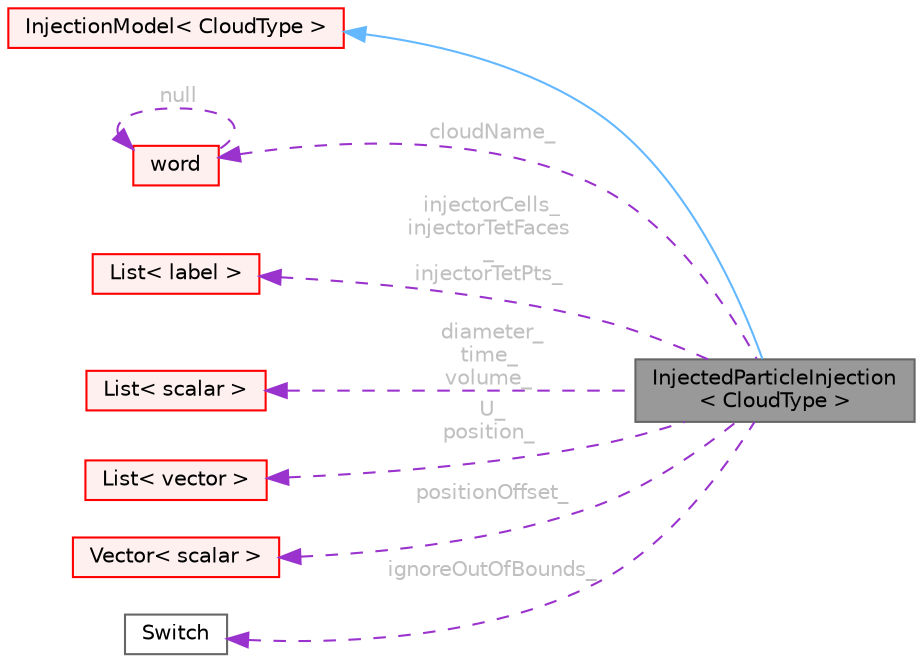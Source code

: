 digraph "InjectedParticleInjection&lt; CloudType &gt;"
{
 // LATEX_PDF_SIZE
  bgcolor="transparent";
  edge [fontname=Helvetica,fontsize=10,labelfontname=Helvetica,labelfontsize=10];
  node [fontname=Helvetica,fontsize=10,shape=box,height=0.2,width=0.4];
  rankdir="LR";
  Node1 [id="Node000001",label="InjectedParticleInjection\l\< CloudType \>",height=0.2,width=0.4,color="gray40", fillcolor="grey60", style="filled", fontcolor="black",tooltip="Replays an set of particle data based on an injectedParticleCloud, using the assumption of one partic..."];
  Node2 -> Node1 [id="edge1_Node000001_Node000002",dir="back",color="steelblue1",style="solid",tooltip=" "];
  Node2 [id="Node000002",label="InjectionModel\< CloudType \>",height=0.2,width=0.4,color="red", fillcolor="#FFF0F0", style="filled",URL="$classFoam_1_1InjectionModel.html",tooltip="Templated injection model class."];
  Node5 -> Node1 [id="edge2_Node000001_Node000005",dir="back",color="darkorchid3",style="dashed",tooltip=" ",label=" cloudName_",fontcolor="grey" ];
  Node5 [id="Node000005",label="word",height=0.2,width=0.4,color="red", fillcolor="#FFF0F0", style="filled",URL="$classFoam_1_1word.html",tooltip="A class for handling words, derived from Foam::string."];
  Node5 -> Node5 [id="edge3_Node000005_Node000005",dir="back",color="darkorchid3",style="dashed",tooltip=" ",label=" null",fontcolor="grey" ];
  Node33 -> Node1 [id="edge4_Node000001_Node000033",dir="back",color="darkorchid3",style="dashed",tooltip=" ",label=" injectorCells_\ninjectorTetFaces\l_\ninjectorTetPts_",fontcolor="grey" ];
  Node33 [id="Node000033",label="List\< label \>",height=0.2,width=0.4,color="red", fillcolor="#FFF0F0", style="filled",URL="$classFoam_1_1List.html",tooltip=" "];
  Node37 -> Node1 [id="edge5_Node000001_Node000037",dir="back",color="darkorchid3",style="dashed",tooltip=" ",label=" diameter_\ntime_\nvolume_",fontcolor="grey" ];
  Node37 [id="Node000037",label="List\< scalar \>",height=0.2,width=0.4,color="red", fillcolor="#FFF0F0", style="filled",URL="$classFoam_1_1List.html",tooltip=" "];
  Node39 -> Node1 [id="edge6_Node000001_Node000039",dir="back",color="darkorchid3",style="dashed",tooltip=" ",label=" U_\nposition_",fontcolor="grey" ];
  Node39 [id="Node000039",label="List\< vector \>",height=0.2,width=0.4,color="red", fillcolor="#FFF0F0", style="filled",URL="$classFoam_1_1List.html",tooltip=" "];
  Node41 -> Node1 [id="edge7_Node000001_Node000041",dir="back",color="darkorchid3",style="dashed",tooltip=" ",label=" positionOffset_",fontcolor="grey" ];
  Node41 [id="Node000041",label="Vector\< scalar \>",height=0.2,width=0.4,color="red", fillcolor="#FFF0F0", style="filled",URL="$classFoam_1_1Vector.html",tooltip=" "];
  Node46 -> Node1 [id="edge8_Node000001_Node000046",dir="back",color="darkorchid3",style="dashed",tooltip=" ",label=" ignoreOutOfBounds_",fontcolor="grey" ];
  Node46 [id="Node000046",label="Switch",height=0.2,width=0.4,color="gray40", fillcolor="white", style="filled",URL="$classFoam_1_1Switch.html",tooltip="A simple wrapper around bool so that it can be read as a word: true/false, on/off,..."];
}
